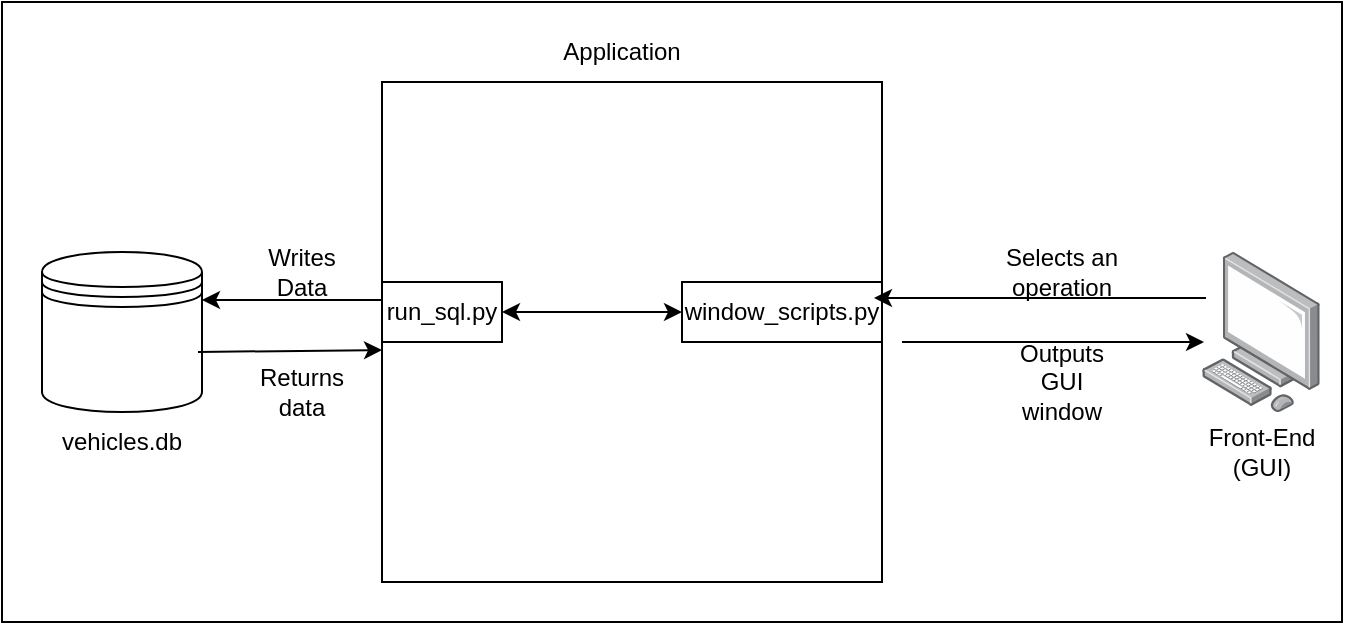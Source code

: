 <mxfile>
    <diagram id="ZJYJLAINFanjfTYV1JrE" name="Page-1">
        <mxGraphModel dx="778" dy="498" grid="1" gridSize="10" guides="1" tooltips="1" connect="1" arrows="1" fold="1" page="1" pageScale="1" pageWidth="827" pageHeight="1169" math="0" shadow="0">
            <root>
                <mxCell id="0"/>
                <mxCell id="1" parent="0"/>
                <mxCell id="21" value="" style="rounded=0;whiteSpace=wrap;html=1;" vertex="1" parent="1">
                    <mxGeometry x="40" y="120" width="670" height="310" as="geometry"/>
                </mxCell>
                <mxCell id="2" value="" style="shape=datastore;whiteSpace=wrap;html=1;" vertex="1" parent="1">
                    <mxGeometry x="60" y="245" width="80" height="80" as="geometry"/>
                </mxCell>
                <mxCell id="3" value="vehicles.db" style="text;html=1;align=center;verticalAlign=middle;whiteSpace=wrap;rounded=0;" vertex="1" parent="1">
                    <mxGeometry x="70" y="325" width="60" height="30" as="geometry"/>
                </mxCell>
                <mxCell id="4" value="" style="endArrow=classic;html=1;entryX=1;entryY=0.5;entryDx=0;entryDy=0;exitX=0;exitY=0.5;exitDx=0;exitDy=0;" edge="1" parent="1">
                    <mxGeometry width="50" height="50" relative="1" as="geometry">
                        <mxPoint x="230" y="269" as="sourcePoint"/>
                        <mxPoint x="140" y="269" as="targetPoint"/>
                    </mxGeometry>
                </mxCell>
                <mxCell id="5" value="" style="whiteSpace=wrap;html=1;aspect=fixed;" vertex="1" parent="1">
                    <mxGeometry x="230" y="160" width="250" height="250" as="geometry"/>
                </mxCell>
                <mxCell id="6" value="Application" style="text;html=1;align=center;verticalAlign=middle;whiteSpace=wrap;rounded=0;" vertex="1" parent="1">
                    <mxGeometry x="320" y="130" width="60" height="30" as="geometry"/>
                </mxCell>
                <mxCell id="7" value="" style="endArrow=classic;html=1;entryX=0.984;entryY=0.432;entryDx=0;entryDy=0;exitX=0.034;exitY=0.288;exitDx=0;exitDy=0;exitPerimeter=0;entryPerimeter=0;" edge="1" parent="1" source="8" target="5">
                    <mxGeometry width="50" height="50" relative="1" as="geometry">
                        <mxPoint x="530" y="250" as="sourcePoint"/>
                        <mxPoint x="580" y="230" as="targetPoint"/>
                    </mxGeometry>
                </mxCell>
                <mxCell id="8" value="" style="image;points=[];aspect=fixed;html=1;align=center;shadow=0;dashed=0;image=img/lib/allied_telesis/computer_and_terminals/Personal_Computer.svg;rotation=0;" vertex="1" parent="1">
                    <mxGeometry x="640" y="245" width="59.03" height="80" as="geometry"/>
                </mxCell>
                <mxCell id="9" value="Front-End&lt;br&gt;(GUI)" style="text;html=1;align=center;verticalAlign=middle;whiteSpace=wrap;rounded=0;" vertex="1" parent="1">
                    <mxGeometry x="640" y="330" width="60" height="30" as="geometry"/>
                </mxCell>
                <mxCell id="10" value="Selects an operation" style="text;html=1;align=center;verticalAlign=middle;whiteSpace=wrap;rounded=0;" vertex="1" parent="1">
                    <mxGeometry x="520" y="240" width="100" height="30" as="geometry"/>
                </mxCell>
                <mxCell id="11" value="window_scripts.py" style="text;html=1;align=center;verticalAlign=middle;whiteSpace=wrap;rounded=0;strokeColor=default;" vertex="1" parent="1">
                    <mxGeometry x="380" y="260" width="100" height="30" as="geometry"/>
                </mxCell>
                <mxCell id="14" value="run_sql.py" style="text;html=1;align=center;verticalAlign=middle;whiteSpace=wrap;rounded=0;strokeColor=default;" vertex="1" parent="1">
                    <mxGeometry x="230" y="260" width="60" height="30" as="geometry"/>
                </mxCell>
                <mxCell id="15" value="" style="endArrow=classic;startArrow=classic;html=1;entryX=0;entryY=0.5;entryDx=0;entryDy=0;exitX=1;exitY=0.5;exitDx=0;exitDy=0;" edge="1" parent="1" source="14" target="11">
                    <mxGeometry width="50" height="50" relative="1" as="geometry">
                        <mxPoint x="300" y="340" as="sourcePoint"/>
                        <mxPoint x="350" y="290" as="targetPoint"/>
                    </mxGeometry>
                </mxCell>
                <mxCell id="16" value="Writes Data" style="text;html=1;align=center;verticalAlign=middle;whiteSpace=wrap;rounded=0;" vertex="1" parent="1">
                    <mxGeometry x="160" y="240" width="60" height="30" as="geometry"/>
                </mxCell>
                <mxCell id="17" value="" style="endArrow=classic;html=1;exitX=0.975;exitY=0.625;exitDx=0;exitDy=0;exitPerimeter=0;" edge="1" parent="1" source="2">
                    <mxGeometry width="50" height="50" relative="1" as="geometry">
                        <mxPoint x="170" y="330" as="sourcePoint"/>
                        <mxPoint x="230" y="294" as="targetPoint"/>
                    </mxGeometry>
                </mxCell>
                <mxCell id="18" value="Returns data" style="text;html=1;align=center;verticalAlign=middle;whiteSpace=wrap;rounded=0;" vertex="1" parent="1">
                    <mxGeometry x="160" y="300" width="60" height="30" as="geometry"/>
                </mxCell>
                <mxCell id="19" value="" style="endArrow=classic;html=1;entryX=0.017;entryY=0.563;entryDx=0;entryDy=0;entryPerimeter=0;" edge="1" parent="1" target="8">
                    <mxGeometry width="50" height="50" relative="1" as="geometry">
                        <mxPoint x="490" y="290" as="sourcePoint"/>
                        <mxPoint x="570" y="290" as="targetPoint"/>
                    </mxGeometry>
                </mxCell>
                <mxCell id="20" value="Outputs GUI window" style="text;html=1;align=center;verticalAlign=middle;whiteSpace=wrap;rounded=0;" vertex="1" parent="1">
                    <mxGeometry x="540" y="295" width="60" height="30" as="geometry"/>
                </mxCell>
            </root>
        </mxGraphModel>
    </diagram>
</mxfile>